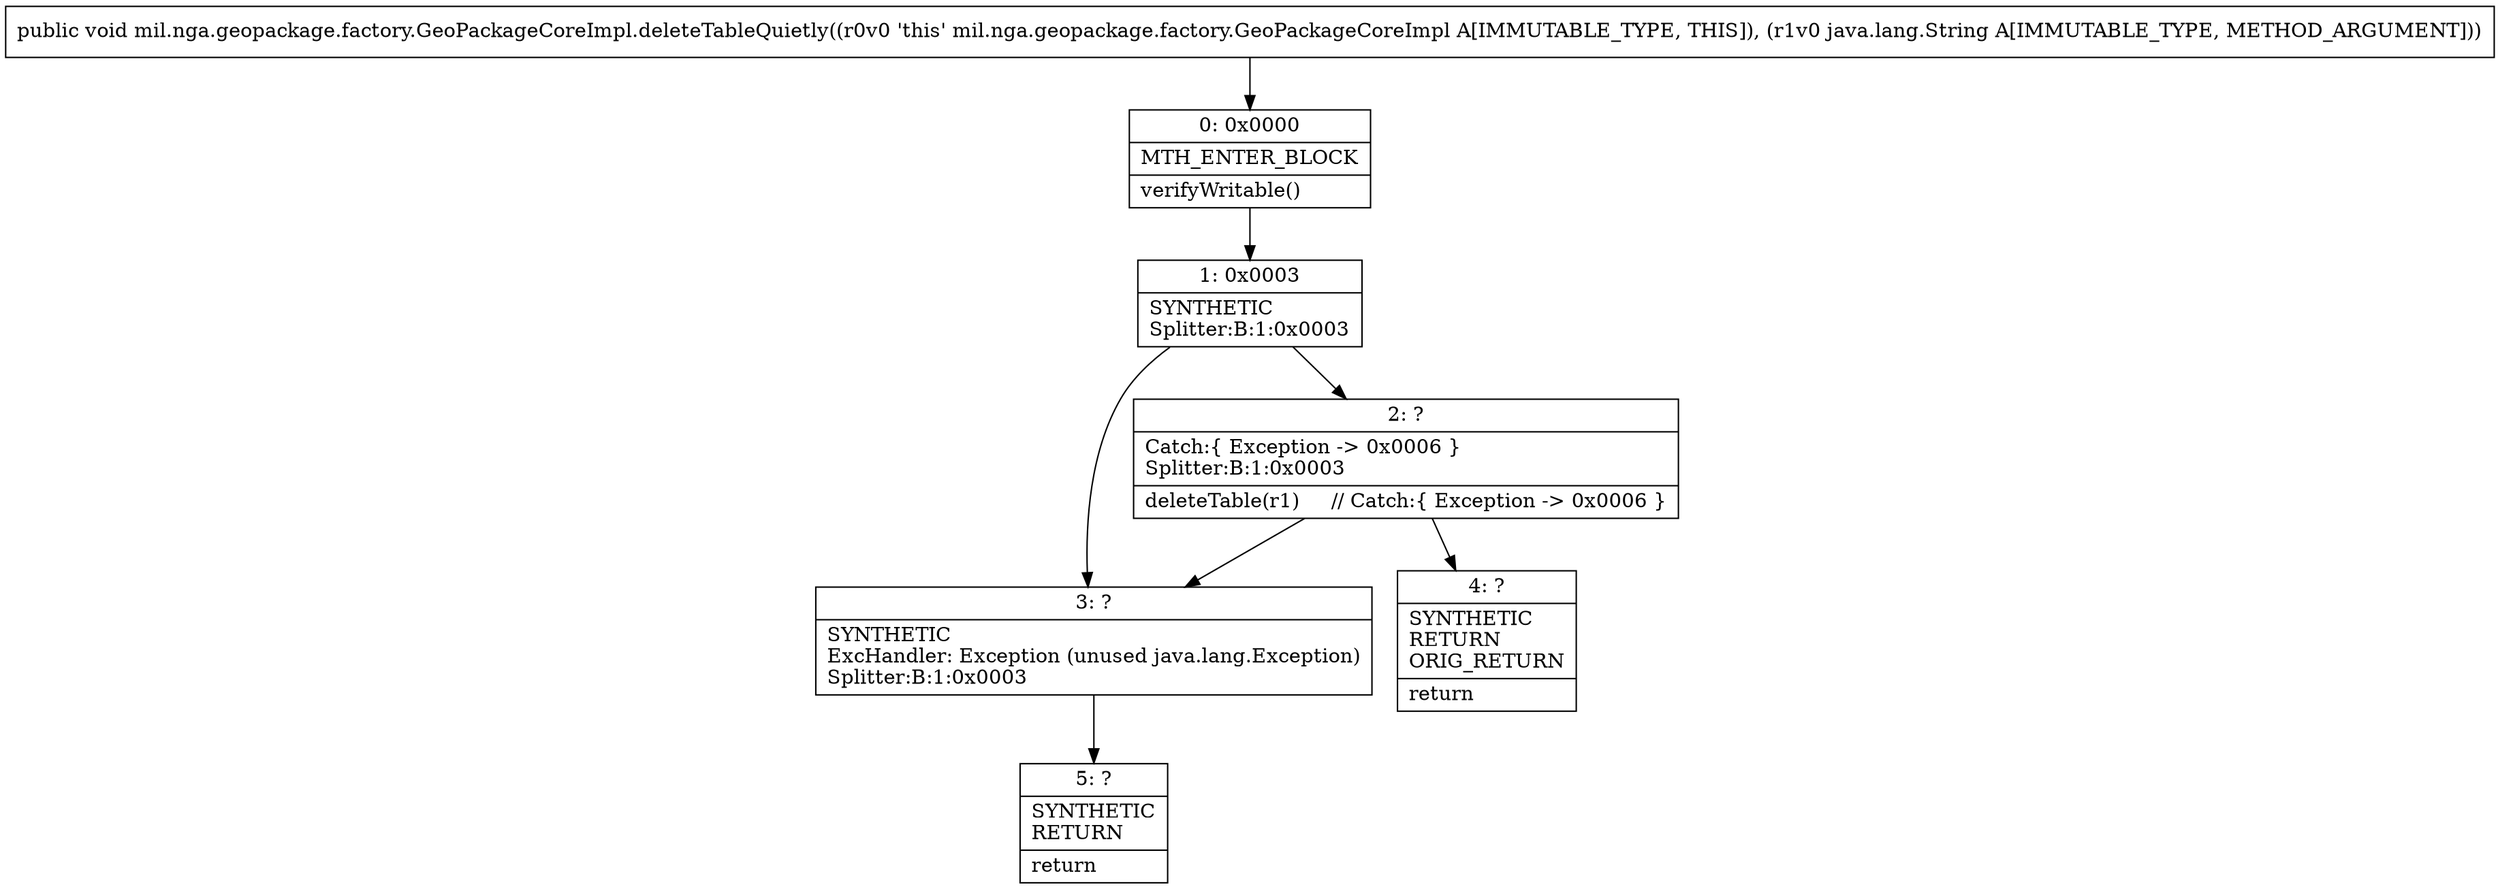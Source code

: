 digraph "CFG formil.nga.geopackage.factory.GeoPackageCoreImpl.deleteTableQuietly(Ljava\/lang\/String;)V" {
Node_0 [shape=record,label="{0\:\ 0x0000|MTH_ENTER_BLOCK\l|verifyWritable()\l}"];
Node_1 [shape=record,label="{1\:\ 0x0003|SYNTHETIC\lSplitter:B:1:0x0003\l}"];
Node_2 [shape=record,label="{2\:\ ?|Catch:\{ Exception \-\> 0x0006 \}\lSplitter:B:1:0x0003\l|deleteTable(r1)     \/\/ Catch:\{ Exception \-\> 0x0006 \}\l}"];
Node_3 [shape=record,label="{3\:\ ?|SYNTHETIC\lExcHandler: Exception (unused java.lang.Exception)\lSplitter:B:1:0x0003\l}"];
Node_4 [shape=record,label="{4\:\ ?|SYNTHETIC\lRETURN\lORIG_RETURN\l|return\l}"];
Node_5 [shape=record,label="{5\:\ ?|SYNTHETIC\lRETURN\l|return\l}"];
MethodNode[shape=record,label="{public void mil.nga.geopackage.factory.GeoPackageCoreImpl.deleteTableQuietly((r0v0 'this' mil.nga.geopackage.factory.GeoPackageCoreImpl A[IMMUTABLE_TYPE, THIS]), (r1v0 java.lang.String A[IMMUTABLE_TYPE, METHOD_ARGUMENT])) }"];
MethodNode -> Node_0;
Node_0 -> Node_1;
Node_1 -> Node_2;
Node_1 -> Node_3;
Node_2 -> Node_3;
Node_2 -> Node_4;
Node_3 -> Node_5;
}

